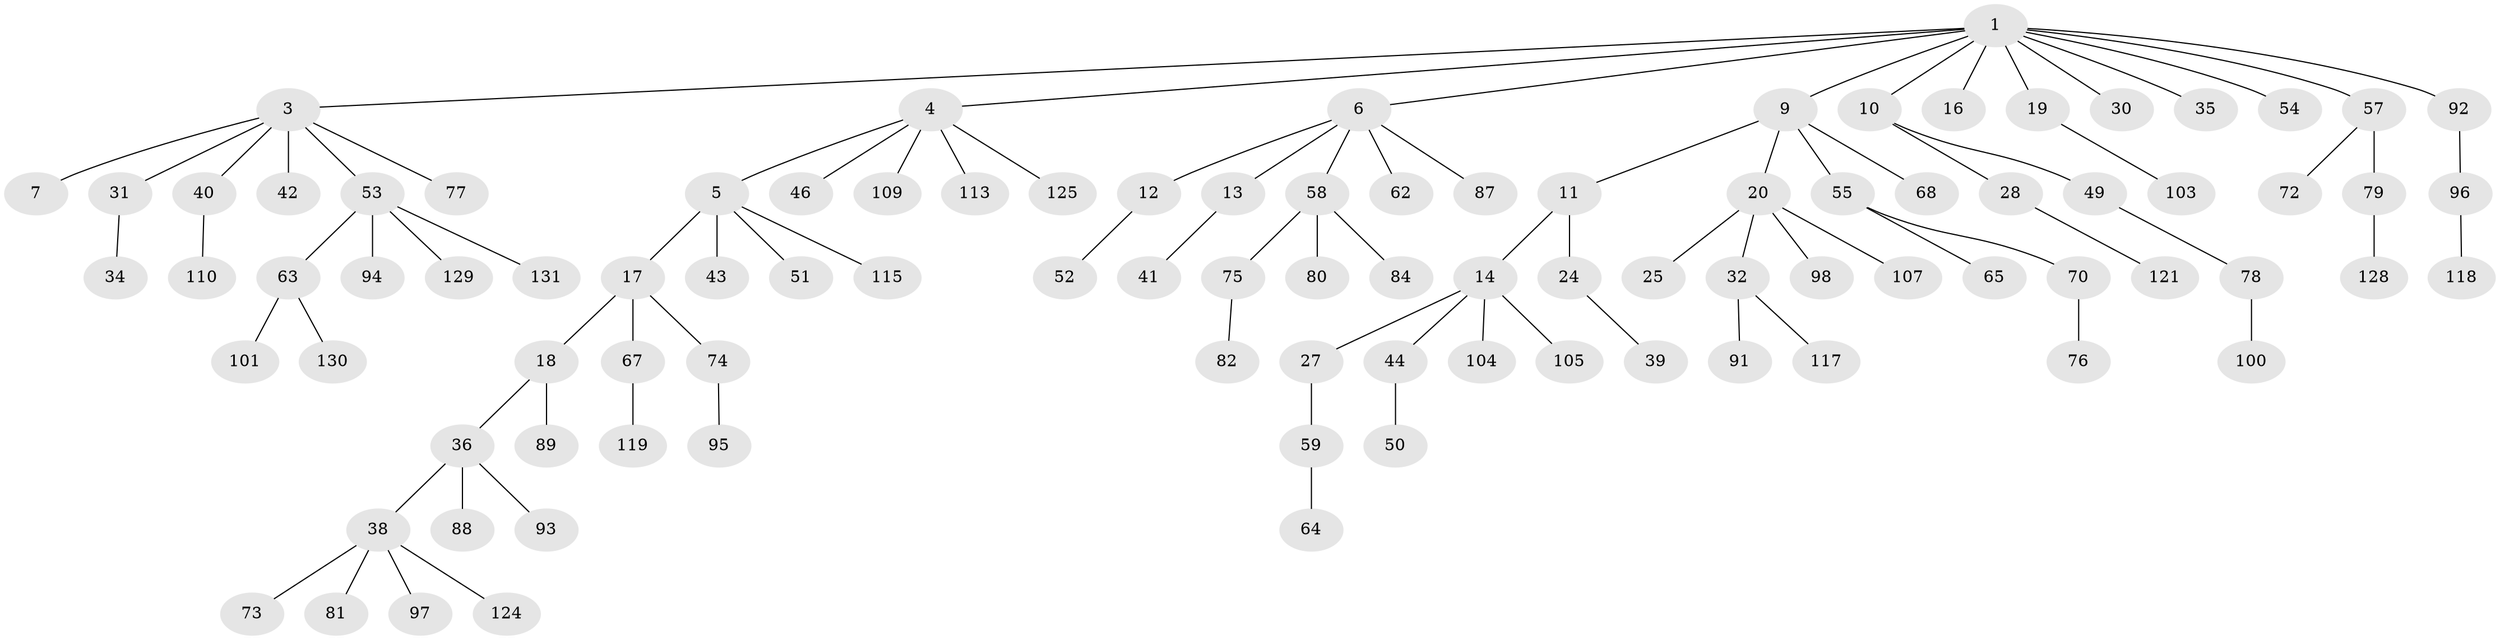 // original degree distribution, {7: 0.015267175572519083, 5: 0.030534351145038167, 6: 0.015267175572519083, 3: 0.15267175572519084, 1: 0.5190839694656488, 4: 0.061068702290076333, 2: 0.20610687022900764}
// Generated by graph-tools (version 1.1) at 2025/42/03/06/25 10:42:04]
// undirected, 95 vertices, 94 edges
graph export_dot {
graph [start="1"]
  node [color=gray90,style=filled];
  1 [super="+2"];
  3 [super="+23"];
  4 [super="+22"];
  5 [super="+15"];
  6 [super="+8"];
  7;
  9 [super="+45"];
  10 [super="+33"];
  11 [super="+112"];
  12;
  13;
  14 [super="+26"];
  16;
  17 [super="+60"];
  18;
  19 [super="+90"];
  20 [super="+21"];
  24 [super="+106"];
  25;
  27 [super="+29"];
  28 [super="+37"];
  30;
  31;
  32 [super="+61"];
  34 [super="+83"];
  35;
  36 [super="+86"];
  38 [super="+47"];
  39;
  40 [super="+48"];
  41 [super="+66"];
  42;
  43;
  44 [super="+127"];
  46 [super="+69"];
  49;
  50;
  51;
  52 [super="+111"];
  53 [super="+116"];
  54;
  55 [super="+56"];
  57;
  58 [super="+120"];
  59;
  62;
  63 [super="+99"];
  64 [super="+102"];
  65;
  67 [super="+71"];
  68;
  70 [super="+123"];
  72;
  73;
  74;
  75;
  76;
  77;
  78 [super="+114"];
  79 [super="+108"];
  80;
  81;
  82 [super="+85"];
  84;
  87;
  88;
  89;
  91;
  92;
  93;
  94;
  95;
  96;
  97;
  98;
  100;
  101;
  103;
  104;
  105;
  107;
  109 [super="+122"];
  110;
  113;
  115 [super="+126"];
  117;
  118;
  119;
  121;
  124;
  125;
  128;
  129;
  130;
  131;
  1 -- 4;
  1 -- 6;
  1 -- 30;
  1 -- 35;
  1 -- 54;
  1 -- 92;
  1 -- 16;
  1 -- 3;
  1 -- 19;
  1 -- 9;
  1 -- 10;
  1 -- 57;
  3 -- 7;
  3 -- 40;
  3 -- 53;
  3 -- 42;
  3 -- 77;
  3 -- 31;
  4 -- 5;
  4 -- 46;
  4 -- 109;
  4 -- 125;
  4 -- 113;
  5 -- 51;
  5 -- 17;
  5 -- 115;
  5 -- 43;
  6 -- 58;
  6 -- 87;
  6 -- 12;
  6 -- 13;
  6 -- 62;
  9 -- 11;
  9 -- 20;
  9 -- 68;
  9 -- 55;
  10 -- 28;
  10 -- 49;
  11 -- 14;
  11 -- 24;
  12 -- 52;
  13 -- 41;
  14 -- 44;
  14 -- 104;
  14 -- 105;
  14 -- 27;
  17 -- 18;
  17 -- 74;
  17 -- 67;
  18 -- 36;
  18 -- 89;
  19 -- 103;
  20 -- 98;
  20 -- 32;
  20 -- 25;
  20 -- 107;
  24 -- 39;
  27 -- 59;
  28 -- 121;
  31 -- 34;
  32 -- 91;
  32 -- 117;
  36 -- 38;
  36 -- 88;
  36 -- 93;
  38 -- 73;
  38 -- 124;
  38 -- 81;
  38 -- 97;
  40 -- 110;
  44 -- 50;
  49 -- 78;
  53 -- 63;
  53 -- 94;
  53 -- 129;
  53 -- 131;
  55 -- 65;
  55 -- 70;
  57 -- 72;
  57 -- 79;
  58 -- 75;
  58 -- 80;
  58 -- 84;
  59 -- 64;
  63 -- 130;
  63 -- 101;
  67 -- 119;
  70 -- 76;
  74 -- 95;
  75 -- 82;
  78 -- 100;
  79 -- 128;
  92 -- 96;
  96 -- 118;
}
